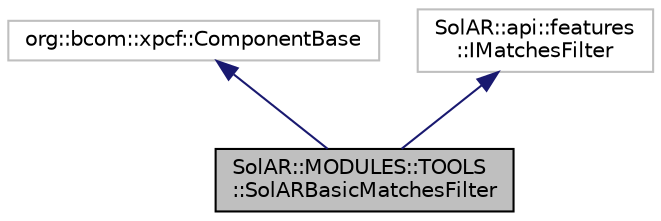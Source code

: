 digraph "SolAR::MODULES::TOOLS::SolARBasicMatchesFilter"
{
 // LATEX_PDF_SIZE
  edge [fontname="Helvetica",fontsize="10",labelfontname="Helvetica",labelfontsize="10"];
  node [fontname="Helvetica",fontsize="10",shape=record];
  Node1 [label="SolAR::MODULES::TOOLS\l::SolARBasicMatchesFilter",height=0.2,width=0.4,color="black", fillcolor="grey75", style="filled", fontcolor="black",tooltip="Retains the best match for each keypoint. UUID: cbb620c3-a7fc-42d7-bcbf-f59b475b23b0"];
  Node2 -> Node1 [dir="back",color="midnightblue",fontsize="10",style="solid",fontname="Helvetica"];
  Node2 [label="org::bcom::xpcf::ComponentBase",height=0.2,width=0.4,color="grey75", fillcolor="white", style="filled",tooltip=" "];
  Node3 -> Node1 [dir="back",color="midnightblue",fontsize="10",style="solid",fontname="Helvetica"];
  Node3 [label="SolAR::api::features\l::IMatchesFilter",height=0.2,width=0.4,color="grey75", fillcolor="white", style="filled",tooltip=" "];
}
